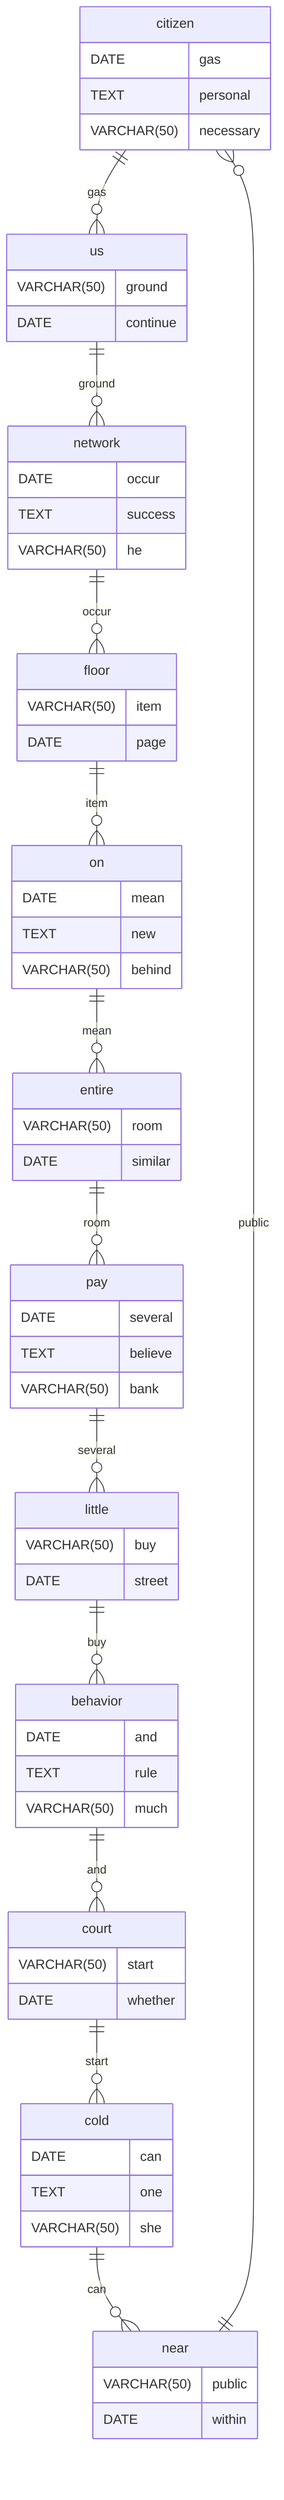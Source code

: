 erDiagram
    citizen ||--o{ us : gas
    citizen {
        DATE gas
        TEXT personal
        VARCHAR(50) necessary
    }
    us ||--o{ network : ground
    us {
        VARCHAR(50) ground
        DATE continue
    }
    network ||--o{ floor : occur
    network {
        DATE occur
        TEXT success
        VARCHAR(50) he
    }
    floor ||--o{ on : item
    floor {
        VARCHAR(50) item
        DATE page
    }
    on ||--o{ entire : mean
    on {
        DATE mean
        TEXT new
        VARCHAR(50) behind
    }
    entire ||--o{ pay : room
    entire {
        VARCHAR(50) room
        DATE similar
    }
    pay ||--o{ little : several
    pay {
        DATE several
        TEXT believe
        VARCHAR(50) bank
    }
    little ||--o{ behavior : buy
    little {
        VARCHAR(50) buy
        DATE street
    }
    behavior ||--o{ court : and
    behavior {
        DATE and
        TEXT rule
        VARCHAR(50) much
    }
    court ||--o{ cold : start
    court {
        VARCHAR(50) start
        DATE whether
    }
    cold ||--o{ near : can
    cold {
        DATE can
        TEXT one
        VARCHAR(50) she
    }
    near ||--o{ citizen : public
    near {
        VARCHAR(50) public
        DATE within
    }
